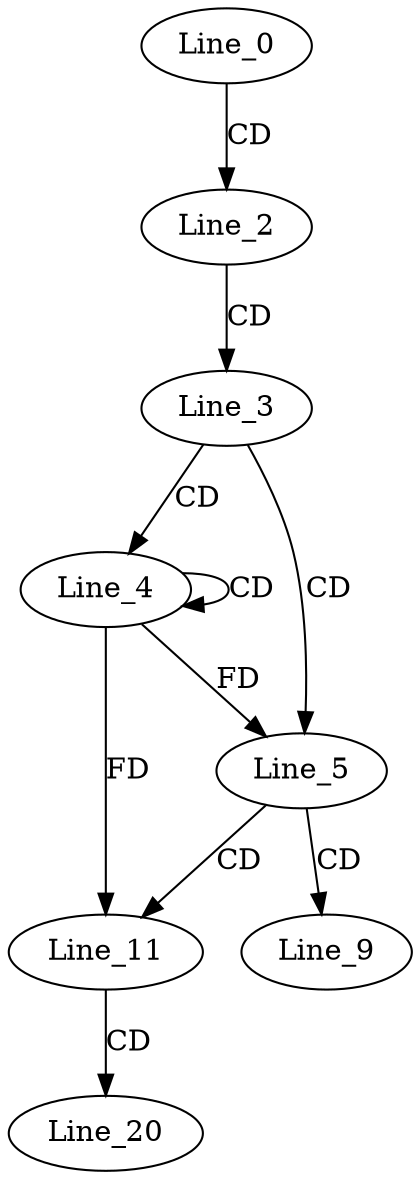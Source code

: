 digraph G {
  Line_0;
  Line_2;
  Line_3;
  Line_4;
  Line_4;
  Line_5;
  Line_9;
  Line_11;
  Line_11;
  Line_20;
  Line_0 -> Line_2 [ label="CD" ];
  Line_2 -> Line_3 [ label="CD" ];
  Line_3 -> Line_4 [ label="CD" ];
  Line_4 -> Line_4 [ label="CD" ];
  Line_3 -> Line_5 [ label="CD" ];
  Line_4 -> Line_5 [ label="FD" ];
  Line_5 -> Line_9 [ label="CD" ];
  Line_5 -> Line_11 [ label="CD" ];
  Line_4 -> Line_11 [ label="FD" ];
  Line_11 -> Line_20 [ label="CD" ];
}
